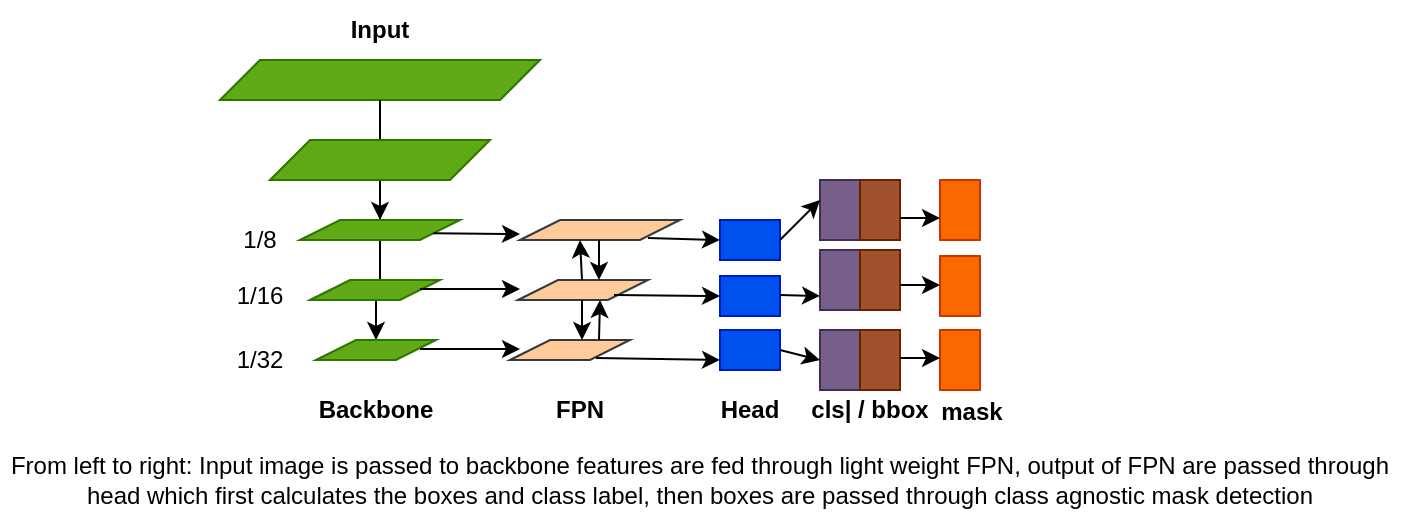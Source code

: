 <mxfile version="20.8.5" type="github">
  <diagram id="JaHQ51rUl5n7oyP_Nvp8" name="Page-1">
    <mxGraphModel dx="995" dy="734" grid="1" gridSize="10" guides="1" tooltips="1" connect="1" arrows="1" fold="1" page="1" pageScale="1" pageWidth="827" pageHeight="1169" math="0" shadow="0">
      <root>
        <mxCell id="0" />
        <mxCell id="1" parent="0" />
        <mxCell id="nJUPerPMOQc4MbRavXT1-14" value="" style="edgeStyle=orthogonalEdgeStyle;rounded=0;orthogonalLoop=1;jettySize=auto;html=1;startArrow=none;" edge="1" parent="1" source="nJUPerPMOQc4MbRavXT1-8" target="nJUPerPMOQc4MbRavXT1-9">
          <mxGeometry relative="1" as="geometry" />
        </mxCell>
        <mxCell id="nJUPerPMOQc4MbRavXT1-2" value="" style="shape=parallelogram;perimeter=parallelogramPerimeter;whiteSpace=wrap;html=1;fixedSize=1;fillColor=#60a917;fontColor=#ffffff;strokeColor=#2D7600;" vertex="1" parent="1">
          <mxGeometry x="200" y="250" width="160" height="20" as="geometry" />
        </mxCell>
        <mxCell id="nJUPerPMOQc4MbRavXT1-34" value="" style="edgeStyle=orthogonalEdgeStyle;rounded=0;orthogonalLoop=1;jettySize=auto;html=1;" edge="1" parent="1" source="nJUPerPMOQc4MbRavXT1-9" target="nJUPerPMOQc4MbRavXT1-13">
          <mxGeometry relative="1" as="geometry" />
        </mxCell>
        <mxCell id="nJUPerPMOQc4MbRavXT1-9" value="" style="shape=parallelogram;perimeter=parallelogramPerimeter;whiteSpace=wrap;html=1;fixedSize=1;fillColor=#60a917;fontColor=#ffffff;strokeColor=#2D7600;" vertex="1" parent="1">
          <mxGeometry x="240" y="330" width="80" height="10" as="geometry" />
        </mxCell>
        <mxCell id="nJUPerPMOQc4MbRavXT1-13" value="" style="shape=parallelogram;perimeter=parallelogramPerimeter;whiteSpace=wrap;html=1;fixedSize=1;fillColor=#60a917;fontColor=#ffffff;strokeColor=#2D7600;" vertex="1" parent="1">
          <mxGeometry x="248" y="390" width="60" height="10" as="geometry" />
        </mxCell>
        <mxCell id="nJUPerPMOQc4MbRavXT1-15" value="" style="edgeStyle=orthogonalEdgeStyle;rounded=0;orthogonalLoop=1;jettySize=auto;html=1;endArrow=none;" edge="1" parent="1" source="nJUPerPMOQc4MbRavXT1-2" target="nJUPerPMOQc4MbRavXT1-8">
          <mxGeometry relative="1" as="geometry">
            <mxPoint x="280" y="270" as="sourcePoint" />
            <mxPoint x="270" y="360" as="targetPoint" />
          </mxGeometry>
        </mxCell>
        <mxCell id="nJUPerPMOQc4MbRavXT1-8" value="" style="shape=parallelogram;perimeter=parallelogramPerimeter;whiteSpace=wrap;html=1;fixedSize=1;fillColor=#60a917;strokeColor=#2D7600;fontColor=#ffffff;" vertex="1" parent="1">
          <mxGeometry x="225" y="290" width="110" height="20" as="geometry" />
        </mxCell>
        <mxCell id="nJUPerPMOQc4MbRavXT1-18" style="edgeStyle=orthogonalEdgeStyle;rounded=0;orthogonalLoop=1;jettySize=auto;html=1;exitX=0.5;exitY=1;exitDx=0;exitDy=0;" edge="1" parent="1" source="nJUPerPMOQc4MbRavXT1-13" target="nJUPerPMOQc4MbRavXT1-13">
          <mxGeometry relative="1" as="geometry" />
        </mxCell>
        <mxCell id="nJUPerPMOQc4MbRavXT1-23" style="edgeStyle=orthogonalEdgeStyle;rounded=0;orthogonalLoop=1;jettySize=auto;html=1;exitX=0.5;exitY=1;exitDx=0;exitDy=0;" edge="1" parent="1" source="nJUPerPMOQc4MbRavXT1-13" target="nJUPerPMOQc4MbRavXT1-13">
          <mxGeometry relative="1" as="geometry" />
        </mxCell>
        <mxCell id="nJUPerPMOQc4MbRavXT1-10" value="" style="shape=parallelogram;perimeter=parallelogramPerimeter;whiteSpace=wrap;html=1;fixedSize=1;fillColor=#60a917;fontColor=#ffffff;strokeColor=#2D7600;" vertex="1" parent="1">
          <mxGeometry x="245" y="360" width="65" height="10" as="geometry" />
        </mxCell>
        <mxCell id="nJUPerPMOQc4MbRavXT1-36" value="" style="shape=parallelogram;perimeter=parallelogramPerimeter;whiteSpace=wrap;html=1;fixedSize=1;fillColor=#ffcc99;strokeColor=#36393d;" vertex="1" parent="1">
          <mxGeometry x="350" y="330" width="80" height="10" as="geometry" />
        </mxCell>
        <mxCell id="nJUPerPMOQc4MbRavXT1-39" value="" style="shape=parallelogram;perimeter=parallelogramPerimeter;whiteSpace=wrap;html=1;fixedSize=1;fillColor=#ffcc99;strokeColor=#36393d;" vertex="1" parent="1">
          <mxGeometry x="349" y="360" width="65" height="10" as="geometry" />
        </mxCell>
        <mxCell id="nJUPerPMOQc4MbRavXT1-40" value="" style="shape=parallelogram;perimeter=parallelogramPerimeter;whiteSpace=wrap;html=1;fixedSize=1;fillColor=#ffcc99;strokeColor=#36393d;" vertex="1" parent="1">
          <mxGeometry x="345" y="390" width="60" height="10" as="geometry" />
        </mxCell>
        <mxCell id="nJUPerPMOQc4MbRavXT1-50" value="" style="endArrow=classic;html=1;rounded=0;" edge="1" parent="1">
          <mxGeometry width="50" height="50" relative="1" as="geometry">
            <mxPoint x="381" y="370" as="sourcePoint" />
            <mxPoint x="381" y="390" as="targetPoint" />
          </mxGeometry>
        </mxCell>
        <mxCell id="nJUPerPMOQc4MbRavXT1-53" value="" style="endArrow=classic;html=1;rounded=0;" edge="1" parent="1">
          <mxGeometry width="50" height="50" relative="1" as="geometry">
            <mxPoint x="389.5" y="390" as="sourcePoint" />
            <mxPoint x="390" y="370" as="targetPoint" />
          </mxGeometry>
        </mxCell>
        <mxCell id="nJUPerPMOQc4MbRavXT1-54" value="" style="endArrow=classic;html=1;rounded=0;" edge="1" parent="1">
          <mxGeometry width="50" height="50" relative="1" as="geometry">
            <mxPoint x="381" y="360" as="sourcePoint" />
            <mxPoint x="380" y="340" as="targetPoint" />
          </mxGeometry>
        </mxCell>
        <mxCell id="nJUPerPMOQc4MbRavXT1-55" value="" style="endArrow=classic;html=1;rounded=0;" edge="1" parent="1">
          <mxGeometry width="50" height="50" relative="1" as="geometry">
            <mxPoint x="389.5" y="340" as="sourcePoint" />
            <mxPoint x="389.5" y="360" as="targetPoint" />
          </mxGeometry>
        </mxCell>
        <mxCell id="nJUPerPMOQc4MbRavXT1-56" value="" style="endArrow=classic;html=1;rounded=0;exitX=1;exitY=0.75;exitDx=0;exitDy=0;" edge="1" parent="1" source="nJUPerPMOQc4MbRavXT1-9">
          <mxGeometry width="50" height="50" relative="1" as="geometry">
            <mxPoint x="320" y="339" as="sourcePoint" />
            <mxPoint x="350" y="337" as="targetPoint" />
          </mxGeometry>
        </mxCell>
        <mxCell id="nJUPerPMOQc4MbRavXT1-57" value="" style="endArrow=classic;html=1;rounded=0;" edge="1" parent="1">
          <mxGeometry width="50" height="50" relative="1" as="geometry">
            <mxPoint x="300" y="364.5" as="sourcePoint" />
            <mxPoint x="350" y="364.5" as="targetPoint" />
          </mxGeometry>
        </mxCell>
        <mxCell id="nJUPerPMOQc4MbRavXT1-58" value="" style="endArrow=classic;html=1;rounded=0;" edge="1" parent="1">
          <mxGeometry width="50" height="50" relative="1" as="geometry">
            <mxPoint x="300" y="394.5" as="sourcePoint" />
            <mxPoint x="350" y="394.5" as="targetPoint" />
          </mxGeometry>
        </mxCell>
        <mxCell id="nJUPerPMOQc4MbRavXT1-60" value="" style="rounded=0;whiteSpace=wrap;html=1;fillColor=#0050ef;fontColor=#ffffff;strokeColor=#001DBC;" vertex="1" parent="1">
          <mxGeometry x="450" y="330" width="30" height="20" as="geometry" />
        </mxCell>
        <mxCell id="nJUPerPMOQc4MbRavXT1-62" value="" style="rounded=0;whiteSpace=wrap;html=1;fillColor=#0050ef;fontColor=#ffffff;strokeColor=#001DBC;" vertex="1" parent="1">
          <mxGeometry x="450" y="358" width="30" height="20" as="geometry" />
        </mxCell>
        <mxCell id="nJUPerPMOQc4MbRavXT1-63" value="" style="rounded=0;whiteSpace=wrap;html=1;fillColor=#0050ef;fontColor=#ffffff;strokeColor=#001DBC;" vertex="1" parent="1">
          <mxGeometry x="450" y="385" width="30" height="20" as="geometry" />
        </mxCell>
        <mxCell id="nJUPerPMOQc4MbRavXT1-64" value="" style="rounded=0;whiteSpace=wrap;html=1;fillColor=#76608a;fontColor=#ffffff;strokeColor=#432D57;" vertex="1" parent="1">
          <mxGeometry x="500" y="310" width="20" height="30" as="geometry" />
        </mxCell>
        <mxCell id="nJUPerPMOQc4MbRavXT1-65" value="" style="rounded=0;whiteSpace=wrap;html=1;fillColor=#a0522d;fontColor=#ffffff;strokeColor=#6D1F00;" vertex="1" parent="1">
          <mxGeometry x="520" y="310" width="20" height="30" as="geometry" />
        </mxCell>
        <mxCell id="nJUPerPMOQc4MbRavXT1-66" value="" style="rounded=0;whiteSpace=wrap;html=1;fillColor=#76608a;fontColor=#ffffff;strokeColor=#432D57;" vertex="1" parent="1">
          <mxGeometry x="500" y="345" width="20" height="30" as="geometry" />
        </mxCell>
        <mxCell id="nJUPerPMOQc4MbRavXT1-67" value="" style="rounded=0;whiteSpace=wrap;html=1;fillColor=#a0522d;fontColor=#ffffff;strokeColor=#6D1F00;" vertex="1" parent="1">
          <mxGeometry x="520" y="345" width="20" height="30" as="geometry" />
        </mxCell>
        <mxCell id="nJUPerPMOQc4MbRavXT1-68" value="" style="rounded=0;whiteSpace=wrap;html=1;fillColor=#76608a;fontColor=#ffffff;strokeColor=#432D57;" vertex="1" parent="1">
          <mxGeometry x="500" y="385" width="20" height="30" as="geometry" />
        </mxCell>
        <mxCell id="nJUPerPMOQc4MbRavXT1-69" value="" style="rounded=0;whiteSpace=wrap;html=1;fillColor=#a0522d;fontColor=#ffffff;strokeColor=#6D1F00;" vertex="1" parent="1">
          <mxGeometry x="520" y="385" width="20" height="30" as="geometry" />
        </mxCell>
        <mxCell id="nJUPerPMOQc4MbRavXT1-72" value="" style="endArrow=classic;html=1;rounded=0;" edge="1" parent="1">
          <mxGeometry width="50" height="50" relative="1" as="geometry">
            <mxPoint x="414" y="339" as="sourcePoint" />
            <mxPoint x="450" y="340" as="targetPoint" />
          </mxGeometry>
        </mxCell>
        <mxCell id="nJUPerPMOQc4MbRavXT1-73" value="" style="endArrow=classic;html=1;rounded=0;" edge="1" parent="1">
          <mxGeometry width="50" height="50" relative="1" as="geometry">
            <mxPoint x="397" y="367.5" as="sourcePoint" />
            <mxPoint x="450" y="368" as="targetPoint" />
          </mxGeometry>
        </mxCell>
        <mxCell id="nJUPerPMOQc4MbRavXT1-74" value="" style="endArrow=classic;html=1;rounded=0;" edge="1" parent="1">
          <mxGeometry width="50" height="50" relative="1" as="geometry">
            <mxPoint x="388" y="399" as="sourcePoint" />
            <mxPoint x="450" y="400" as="targetPoint" />
          </mxGeometry>
        </mxCell>
        <mxCell id="nJUPerPMOQc4MbRavXT1-75" value="" style="endArrow=classic;html=1;rounded=0;" edge="1" parent="1">
          <mxGeometry width="50" height="50" relative="1" as="geometry">
            <mxPoint x="480" y="340" as="sourcePoint" />
            <mxPoint x="500" y="320" as="targetPoint" />
          </mxGeometry>
        </mxCell>
        <mxCell id="nJUPerPMOQc4MbRavXT1-76" value="" style="endArrow=classic;html=1;rounded=0;" edge="1" parent="1">
          <mxGeometry width="50" height="50" relative="1" as="geometry">
            <mxPoint x="480" y="367.5" as="sourcePoint" />
            <mxPoint x="500" y="368" as="targetPoint" />
          </mxGeometry>
        </mxCell>
        <mxCell id="nJUPerPMOQc4MbRavXT1-77" value="" style="endArrow=classic;html=1;rounded=0;" edge="1" parent="1">
          <mxGeometry width="50" height="50" relative="1" as="geometry">
            <mxPoint x="480" y="395" as="sourcePoint" />
            <mxPoint x="500" y="400" as="targetPoint" />
          </mxGeometry>
        </mxCell>
        <mxCell id="nJUPerPMOQc4MbRavXT1-79" value="" style="rounded=0;whiteSpace=wrap;html=1;fillColor=#fa6800;fontColor=#000000;strokeColor=#C73500;" vertex="1" parent="1">
          <mxGeometry x="560" y="310" width="20" height="30" as="geometry" />
        </mxCell>
        <mxCell id="nJUPerPMOQc4MbRavXT1-80" value="" style="rounded=0;whiteSpace=wrap;html=1;fillColor=#fa6800;fontColor=#000000;strokeColor=#C73500;" vertex="1" parent="1">
          <mxGeometry x="560" y="348" width="20" height="30" as="geometry" />
        </mxCell>
        <mxCell id="nJUPerPMOQc4MbRavXT1-81" value="" style="rounded=0;whiteSpace=wrap;html=1;fillColor=#fa6800;fontColor=#000000;strokeColor=#C73500;" vertex="1" parent="1">
          <mxGeometry x="560" y="385" width="20" height="30" as="geometry" />
        </mxCell>
        <mxCell id="nJUPerPMOQc4MbRavXT1-82" value="" style="endArrow=classic;html=1;rounded=0;" edge="1" parent="1">
          <mxGeometry width="50" height="50" relative="1" as="geometry">
            <mxPoint x="540" y="329" as="sourcePoint" />
            <mxPoint x="560" y="329" as="targetPoint" />
          </mxGeometry>
        </mxCell>
        <mxCell id="nJUPerPMOQc4MbRavXT1-86" value="" style="endArrow=classic;html=1;rounded=0;" edge="1" parent="1">
          <mxGeometry width="50" height="50" relative="1" as="geometry">
            <mxPoint x="540" y="362.5" as="sourcePoint" />
            <mxPoint x="560" y="362.5" as="targetPoint" />
          </mxGeometry>
        </mxCell>
        <mxCell id="nJUPerPMOQc4MbRavXT1-87" value="" style="endArrow=classic;html=1;rounded=0;" edge="1" parent="1">
          <mxGeometry width="50" height="50" relative="1" as="geometry">
            <mxPoint x="540" y="399" as="sourcePoint" />
            <mxPoint x="560" y="399" as="targetPoint" />
          </mxGeometry>
        </mxCell>
        <mxCell id="nJUPerPMOQc4MbRavXT1-89" value="&lt;b&gt;Input&lt;/b&gt;" style="text;html=1;strokeColor=none;fillColor=none;align=center;verticalAlign=middle;whiteSpace=wrap;rounded=0;" vertex="1" parent="1">
          <mxGeometry x="250" y="220" width="60" height="30" as="geometry" />
        </mxCell>
        <mxCell id="nJUPerPMOQc4MbRavXT1-90" value="&lt;b&gt;Backbone&lt;/b&gt;" style="text;html=1;strokeColor=none;fillColor=none;align=center;verticalAlign=middle;whiteSpace=wrap;rounded=0;" vertex="1" parent="1">
          <mxGeometry x="248" y="405" width="60" height="40" as="geometry" />
        </mxCell>
        <mxCell id="nJUPerPMOQc4MbRavXT1-91" value="&lt;b&gt;FPN&lt;/b&gt;" style="text;html=1;strokeColor=none;fillColor=none;align=center;verticalAlign=middle;whiteSpace=wrap;rounded=0;" vertex="1" parent="1">
          <mxGeometry x="350" y="405" width="60" height="40" as="geometry" />
        </mxCell>
        <mxCell id="nJUPerPMOQc4MbRavXT1-92" value="&lt;b&gt;Head&lt;/b&gt;" style="text;html=1;strokeColor=none;fillColor=none;align=center;verticalAlign=middle;whiteSpace=wrap;rounded=0;" vertex="1" parent="1">
          <mxGeometry x="435" y="405" width="60" height="40" as="geometry" />
        </mxCell>
        <mxCell id="nJUPerPMOQc4MbRavXT1-94" value="&lt;b&gt;cls| / bbox&lt;/b&gt;" style="text;html=1;strokeColor=none;fillColor=none;align=center;verticalAlign=middle;whiteSpace=wrap;rounded=0;" vertex="1" parent="1">
          <mxGeometry x="490" y="405" width="70" height="40" as="geometry" />
        </mxCell>
        <mxCell id="nJUPerPMOQc4MbRavXT1-95" value="&lt;b&gt;mask&lt;/b&gt;" style="text;html=1;strokeColor=none;fillColor=none;align=center;verticalAlign=middle;whiteSpace=wrap;rounded=0;" vertex="1" parent="1">
          <mxGeometry x="556" y="408.5" width="40" height="35" as="geometry" />
        </mxCell>
        <mxCell id="nJUPerPMOQc4MbRavXT1-96" value="1/8" style="text;html=1;strokeColor=none;fillColor=none;align=center;verticalAlign=middle;whiteSpace=wrap;rounded=0;" vertex="1" parent="1">
          <mxGeometry x="190" y="325" width="60" height="30" as="geometry" />
        </mxCell>
        <mxCell id="nJUPerPMOQc4MbRavXT1-97" value="1/16" style="text;html=1;strokeColor=none;fillColor=none;align=center;verticalAlign=middle;whiteSpace=wrap;rounded=0;" vertex="1" parent="1">
          <mxGeometry x="190" y="353" width="60" height="30" as="geometry" />
        </mxCell>
        <mxCell id="nJUPerPMOQc4MbRavXT1-98" value="1/32" style="text;html=1;strokeColor=none;fillColor=none;align=center;verticalAlign=middle;whiteSpace=wrap;rounded=0;" vertex="1" parent="1">
          <mxGeometry x="190" y="385" width="60" height="30" as="geometry" />
        </mxCell>
        <mxCell id="nJUPerPMOQc4MbRavXT1-99" value="From left to right: Input image is passed to backbone features are fed through light weight FPN, output of FPN are passed through head which first calculates the boxes and class label, then boxes are passed through class agnostic mask detection" style="text;html=1;strokeColor=none;fillColor=none;align=center;verticalAlign=middle;whiteSpace=wrap;rounded=0;" vertex="1" parent="1">
          <mxGeometry x="90" y="445" width="700" height="30" as="geometry" />
        </mxCell>
      </root>
    </mxGraphModel>
  </diagram>
</mxfile>
